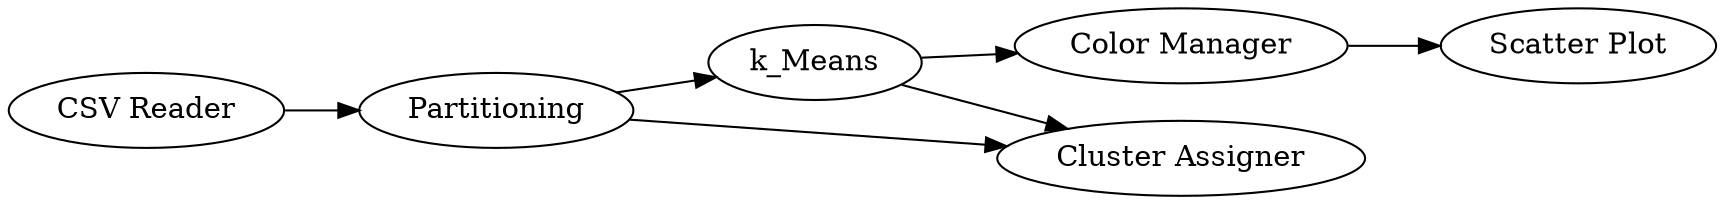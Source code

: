 digraph {
	11 -> 6
	6 -> 5
	5 -> 8
	8 -> 10
	6 -> 7
	5 -> 7
	5 [label=k_Means]
	7 [label="Cluster Assigner"]
	11 [label="CSV Reader"]
	6 [label=Partitioning]
	8 [label="Color Manager"]
	10 [label="Scatter Plot"]
	rankdir=LR
}
